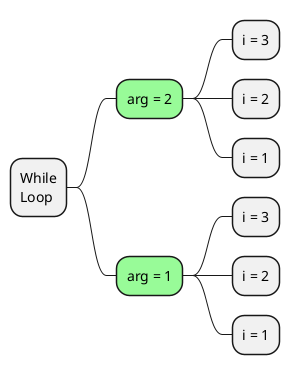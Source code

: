 @startmindmap
!procedure $foo($arg)
  !while $arg!=0
    !$i=3
    **[#palegreen] arg = $arg
    !while $i!=0
      *** i = $i
      !$i = $i - 1
    !endwhile
    !$arg = $arg - 1
  !endwhile
!endprocedure

*:While
Loop;
$foo(2)
@endmindmap

